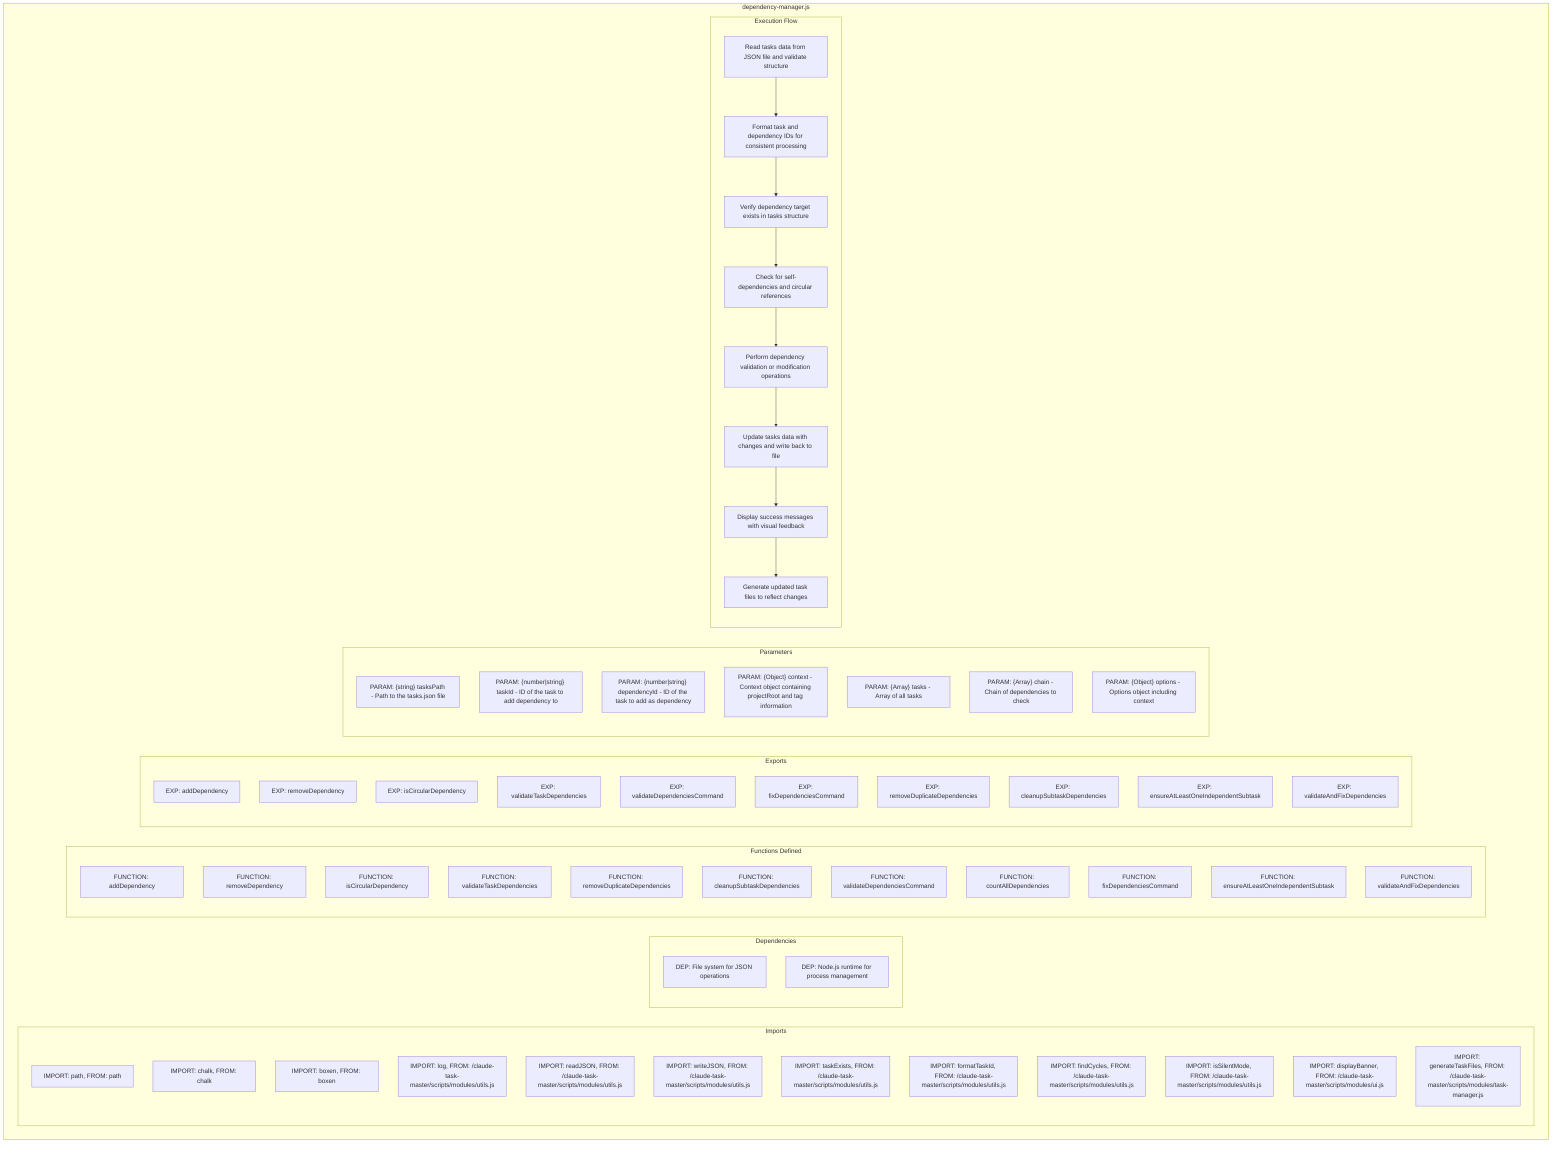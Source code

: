 flowchart TB
    subgraph Imports["Imports"]
        I1["IMPORT: path, FROM: path"]
        I2["IMPORT: chalk, FROM: chalk"]
        I3["IMPORT: boxen, FROM: boxen"]
        I4["IMPORT: log, FROM: /claude-task-master/scripts/modules/utils.js"]
        I5["IMPORT: readJSON, FROM: /claude-task-master/scripts/modules/utils.js"]
        I6["IMPORT: writeJSON, FROM: /claude-task-master/scripts/modules/utils.js"]
        I7["IMPORT: taskExists, FROM: /claude-task-master/scripts/modules/utils.js"]
        I8["IMPORT: formatTaskId, FROM: /claude-task-master/scripts/modules/utils.js"]
        I9["IMPORT: findCycles, FROM: /claude-task-master/scripts/modules/utils.js"]
        I10["IMPORT: isSilentMode, FROM: /claude-task-master/scripts/modules/utils.js"]
        I11["IMPORT: displayBanner, FROM: /claude-task-master/scripts/modules/ui.js"]
        I12["IMPORT: generateTaskFiles, FROM: /claude-task-master/scripts/modules/task-manager.js"]
    end
    
    subgraph Dependencies["Dependencies"]
        D1["DEP: File system for JSON operations"]
        D2["DEP: Node.js runtime for process management"]
    end
    
    subgraph FunctionsDefined["Functions Defined"]
        FU1["FUNCTION: addDependency"]
        FU2["FUNCTION: removeDependency"]
        FU3["FUNCTION: isCircularDependency"]
        FU4["FUNCTION: validateTaskDependencies"]
        FU5["FUNCTION: removeDuplicateDependencies"]
        FU6["FUNCTION: cleanupSubtaskDependencies"]
        FU7["FUNCTION: validateDependenciesCommand"]
        FU8["FUNCTION: countAllDependencies"]
        FU9["FUNCTION: fixDependenciesCommand"]
        FU10["FUNCTION: ensureAtLeastOneIndependentSubtask"]
        FU11["FUNCTION: validateAndFixDependencies"]
    end
    
    subgraph Exports["Exports"]
        E1["EXP: addDependency"]
        E2["EXP: removeDependency"]
        E3["EXP: isCircularDependency"]
        E4["EXP: validateTaskDependencies"]
        E5["EXP: validateDependenciesCommand"]
        E6["EXP: fixDependenciesCommand"]
        E7["EXP: removeDuplicateDependencies"]
        E8["EXP: cleanupSubtaskDependencies"]
        E9["EXP: ensureAtLeastOneIndependentSubtask"]
        E10["EXP: validateAndFixDependencies"]
    end
    
    subgraph Parameters["Parameters"]
        P1["PARAM: {string} tasksPath - Path to the tasks.json file"]
        P2["PARAM: {number|string} taskId - ID of the task to add dependency to"]
        P3["PARAM: {number|string} dependencyId - ID of the task to add as dependency"]
        P4["PARAM: {Object} context - Context object containing projectRoot and tag information"]
        P5["PARAM: {Array} tasks - Array of all tasks"]
        P6["PARAM: {Array} chain - Chain of dependencies to check"]
        P7["PARAM: {Object} options - Options object including context"]
    end
    
    subgraph ExecutionFlow["Execution Flow"]
        FL1["Read tasks data from JSON file and validate structure"]
        FL2["Format task and dependency IDs for consistent processing"]
        FL3["Verify dependency target exists in tasks structure"]
        FL4["Check for self-dependencies and circular references"]
        FL5["Perform dependency validation or modification operations"]
        FL6["Update tasks data with changes and write back to file"]
        FL7["Display success messages with visual feedback"]
        FL8["Generate updated task files to reflect changes"]
    end
    
    subgraph dependencyManager["dependency-manager.js"]
        Imports
        Dependencies
        FunctionsDefined
        Exports
        Parameters
        ExecutionFlow
    end
    
    FL1 --> FL2
    FL2 --> FL3
    FL3 --> FL4
    FL4 --> FL5
    FL5 --> FL6
    FL6 --> FL7
    FL7 --> FL8